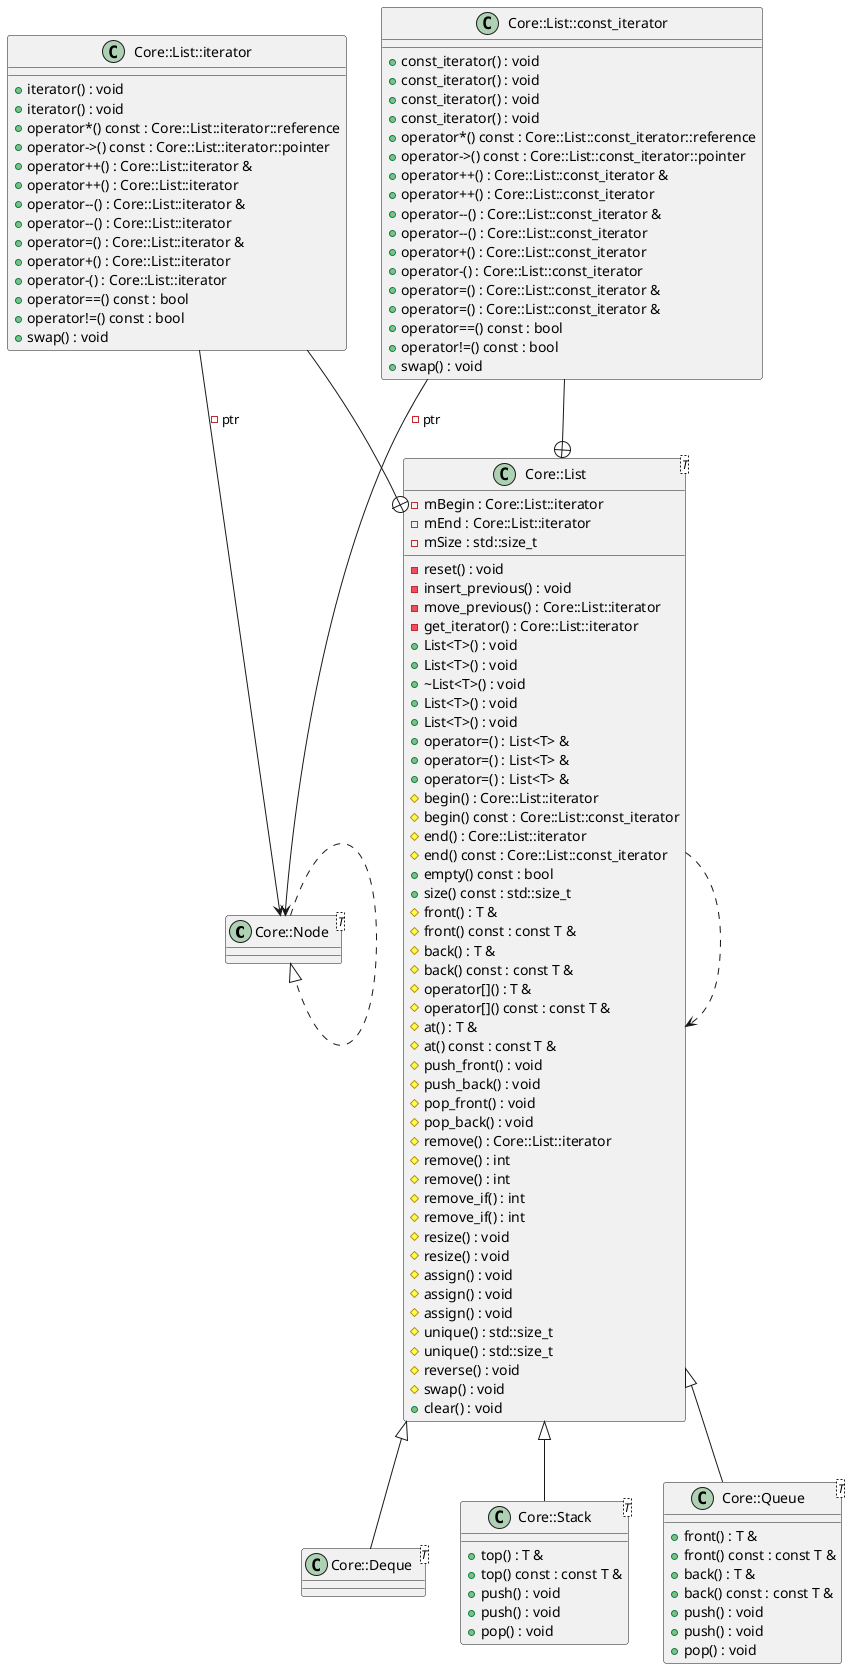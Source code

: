 @startuml
class "Core::Node<T>" as C_0002214350007997883619
class C_0002214350007997883619 {
}
class "Core::List<T>" as C_0002141448420730924051
class C_0002141448420730924051 {
-reset() : void
-insert_previous() : void
-move_previous() : Core::List::iterator
-get_iterator() : Core::List::iterator
+List<T>() : void
+List<T>() : void
+~List<T>() : void
+List<T>() : void
+List<T>() : void
+operator=() : List<T> &
+operator=() : List<T> &
+operator=() : List<T> &
#begin() : Core::List::iterator
#begin() const : Core::List::const_iterator
#end() : Core::List::iterator
#end() const : Core::List::const_iterator
+empty() const : bool
+size() const : std::size_t
#front() : T &
#front() const : const T &
#back() : T &
#back() const : const T &
#operator[]() : T &
#operator[]() const : const T &
#at() : T &
#at() const : const T &
#push_front() : void
#push_back() : void
#pop_front() : void
#pop_back() : void
#remove() : Core::List::iterator
#remove() : int
#remove() : int
#remove_if() : int
#remove_if() : int
#resize() : void
#resize() : void
#assign() : void
#assign() : void
#assign() : void
#unique() : std::size_t
#unique() : std::size_t
#reverse() : void
#swap() : void
+clear() : void
-mBegin : Core::List::iterator
-mEnd : Core::List::iterator
-mSize : std::size_t
}
class "Core::List::iterator" as C_0000108480090971199704
class C_0000108480090971199704 {
+iterator() : void
+iterator() : void
+operator*() const : Core::List::iterator::reference
+operator->() const : Core::List::iterator::pointer
+operator++() : Core::List::iterator &
+operator++() : Core::List::iterator
+operator--() : Core::List::iterator &
+operator--() : Core::List::iterator
+operator=() : Core::List::iterator &
+operator+() : Core::List::iterator
+operator-() : Core::List::iterator
+operator==() const : bool
+operator!=() const : bool
+swap() : void
}
class "Core::List::const_iterator" as C_0001904103853744150447
class C_0001904103853744150447 {
+const_iterator() : void
+const_iterator() : void
+const_iterator() : void
+const_iterator() : void
+operator*() const : Core::List::const_iterator::reference
+operator->() const : Core::List::const_iterator::pointer
+operator++() : Core::List::const_iterator &
+operator++() : Core::List::const_iterator
+operator--() : Core::List::const_iterator &
+operator--() : Core::List::const_iterator
+operator+() : Core::List::const_iterator
+operator-() : Core::List::const_iterator
+operator=() : Core::List::const_iterator &
+operator=() : Core::List::const_iterator &
+operator==() const : bool
+operator!=() const : bool
+swap() : void
}
class "Core::Deque<T>" as C_0002176450663616332624
class C_0002176450663616332624 {
}
class "Core::Stack<T>" as C_0000913461797095157941
class C_0000913461797095157941 {
+top() : T &
+top() const : const T &
+push() : void
+push() : void
+pop() : void
}
class "Core::Queue<T>" as C_0001068657259631092687
class C_0001068657259631092687 {
+front() : T &
+front() const : const T &
+back() : T &
+back() const : const T &
+push() : void
+push() : void
+pop() : void
}
C_0002214350007997883619 ..|> C_0002214350007997883619
C_0002141448420730924051 ..> C_0002141448420730924051
C_0000108480090971199704 --+ C_0002141448420730924051
C_0000108480090971199704 --> C_0002214350007997883619 : -ptr
C_0001904103853744150447 --+ C_0002141448420730924051
C_0001904103853744150447 --> C_0002214350007997883619 : -ptr
C_0002141448420730924051 <|-- C_0002176450663616332624
C_0002141448420730924051 <|-- C_0000913461797095157941
C_0002141448420730924051 <|-- C_0001068657259631092687

'Generated with clang-uml, version 0.3.4
'LLVM version clang version 15.0.7 (https://github.com/llvm/llvm-project.git 8dfdcc7b7bf66834a761bd8de445840ef68e4d1a)
@enduml
